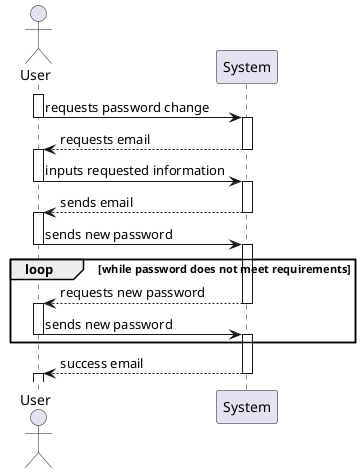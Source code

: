 @startuml

Actor User as act 
Participant System as sys

activate act

act -> sys : requests password change
deactivate act
activate sys

sys --> act : requests email

deactivate sys
activate act

act -> sys : inputs requested information
deactivate act
activate sys

sys --> act : sends email
deactivate sys
activate act


act -> sys : sends new password
deactivate act
activate sys

loop while password does not meet requirements

sys --> act : requests new password
deactivate sys
activate act

act -> sys : sends new password
deactivate act
activate sys
end loop

sys --> act : success email
deactivate sys
activate act




@enduml